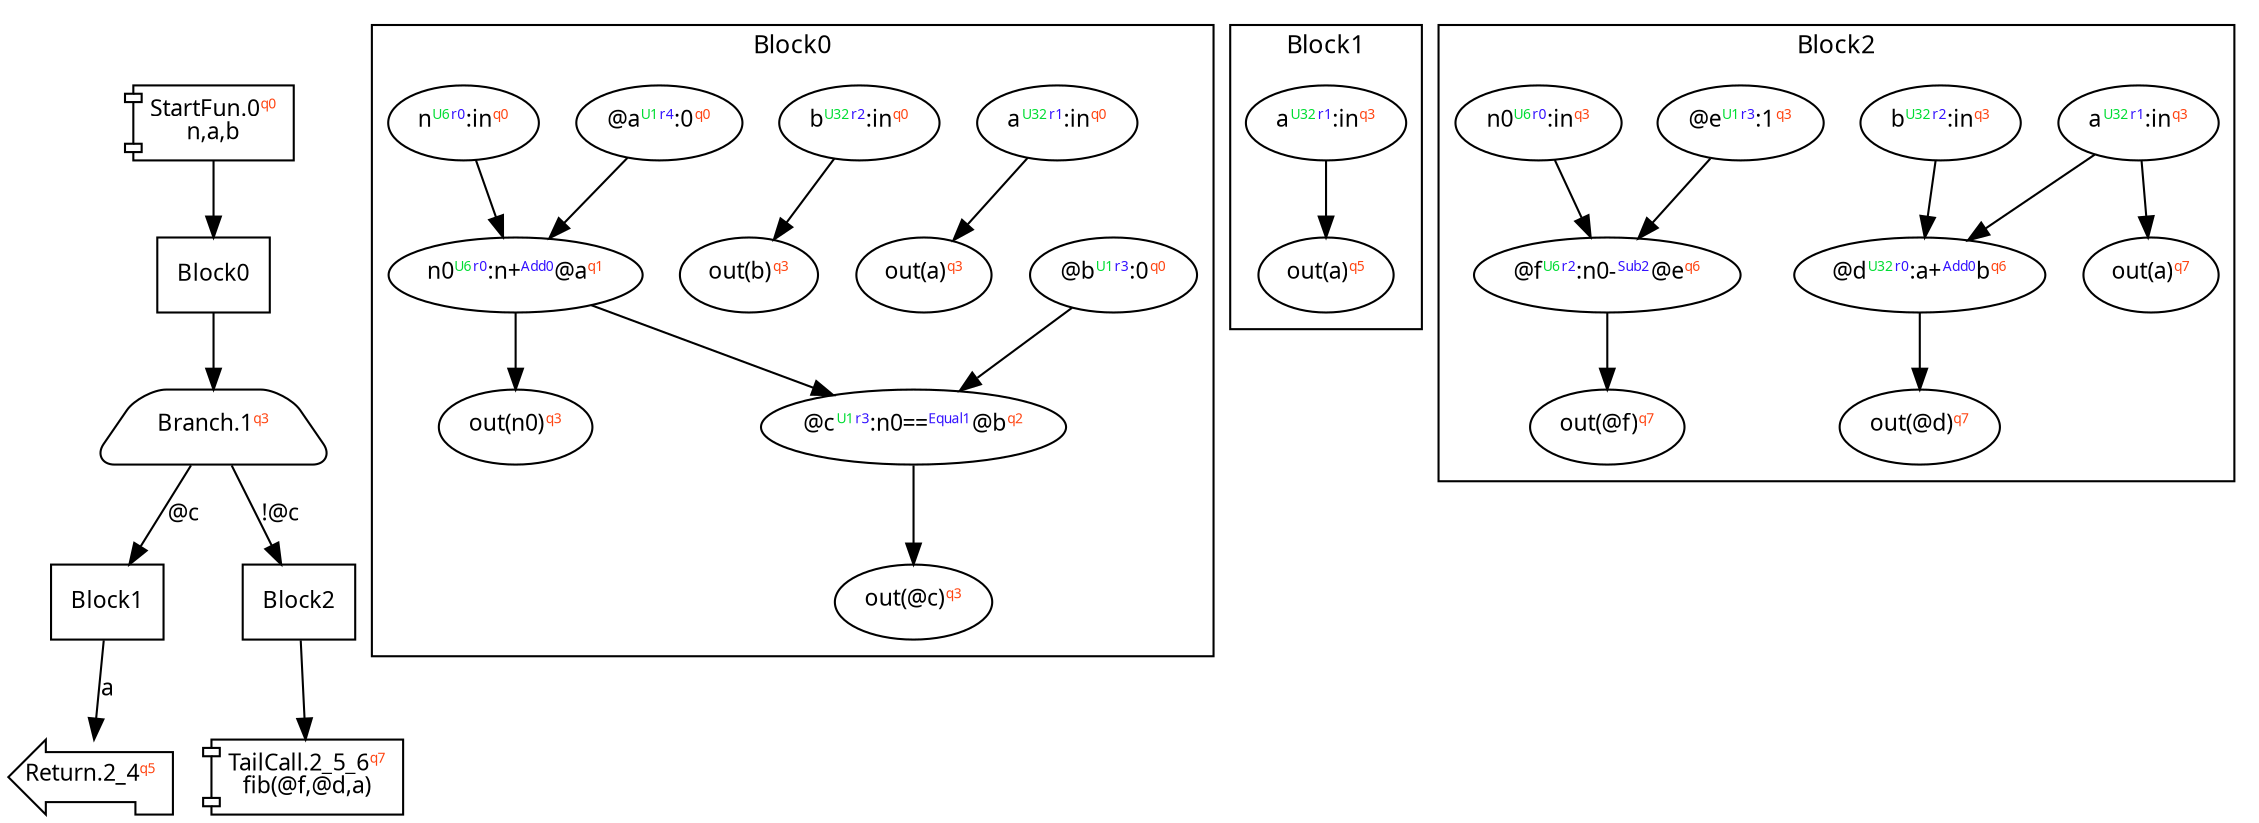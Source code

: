 digraph Program_ {
graph [fontname = "Monaco", fontsize = 12, ranksep = 0.5];
node [shape = box, fontname = "Monaco", fontsize = 11; colorscheme = pastel19];
edge [fontname = "Monaco", fontsize = 11; colorscheme = pastel19];
Jump0[label = <StartFun.0<font color="#ff4411" point-size="8"><sup>q0</sup></font><br/>n,a,b>; shape = component];
Jump0 -> Block0;
Jump1[
  label = <Branch.1<font color="#ff4411" point-size="8"><sup>q3</sup></font>>;
  shape = trapezium; style = rounded;
];
Block0 -> Jump1;
Jump1 -> Block1 [label="@c"];
Jump1 -> Block2 [label="!@c"];
Jump2_4[label = <Return.2_4<font color="#ff4411" point-size="8"><sup>q5</sup></font>>; shape = lpromoter];
Block1 -> Jump2_4 [label="a"];
Jump2_5_6[label = <TailCall.2_5_6<font color="#ff4411" point-size="8"><sup>q7</sup></font><br/>fib(@f,@d,a)>; shape = component];
Block2 -> Jump2_5_6;
Block0 [label = "Block0"];
Block1 [label = "Block1"];
Block2 [label = "Block2"];
subgraph cluster_dfg_Block0{
node [shape = oval];
label = "Block0";
ndBlock0_0 [label=<out(b)<font color="#ff4411" point-size="8"><sup>q3</sup></font>>];ndBlock0_1 [label=<out(n0)<font color="#ff4411" point-size="8"><sup>q3</sup></font>>];ndBlock0_2 [label=<@b<font color="#00dd33" point-size="8"><sup>U1</sup></font><font color="#3311ff" point-size="8"><sup>r3</sup></font>:0<font color="#ff4411" point-size="8"><sup>q0</sup></font>>];ndBlock0_3 [label=<out(@c)<font color="#ff4411" point-size="8"><sup>q3</sup></font>>];ndBlock0_4 [label=<a<font color="#00dd33" point-size="8"><sup>U32</sup></font><font color="#3311ff" point-size="8"><sup>r1</sup></font>:in<font color="#ff4411" point-size="8"><sup>q0</sup></font>>];ndBlock0_5 [label=<b<font color="#00dd33" point-size="8"><sup>U32</sup></font><font color="#3311ff" point-size="8"><sup>r2</sup></font>:in<font color="#ff4411" point-size="8"><sup>q0</sup></font>>];ndBlock0_6 [label=<@c<font color="#00dd33" point-size="8"><sup>U1</sup></font><font color="#3311ff" point-size="8"><sup>r3</sup></font>:n0==<font color="#3311ff" point-size="8"><sup>Equal1</sup></font>@b<font color="#ff4411" point-size="8"><sup>q2</sup></font>>];ndBlock0_7 [label=<@a<font color="#00dd33" point-size="8"><sup>U1</sup></font><font color="#3311ff" point-size="8"><sup>r4</sup></font>:0<font color="#ff4411" point-size="8"><sup>q0</sup></font>>];ndBlock0_8 [label=<n<font color="#00dd33" point-size="8"><sup>U6</sup></font><font color="#3311ff" point-size="8"><sup>r0</sup></font>:in<font color="#ff4411" point-size="8"><sup>q0</sup></font>>];ndBlock0_9 [label=<n0<font color="#00dd33" point-size="8"><sup>U6</sup></font><font color="#3311ff" point-size="8"><sup>r0</sup></font>:n+<font color="#3311ff" point-size="8"><sup>Add0</sup></font>@a<font color="#ff4411" point-size="8"><sup>q1</sup></font>>];ndBlock0_10 [label=<out(a)<font color="#ff4411" point-size="8"><sup>q3</sup></font>>];ndBlock0_4 -> ndBlock0_10; ndBlock0_6 -> ndBlock0_3; ndBlock0_2 -> ndBlock0_6; ndBlock0_9 -> ndBlock0_6; ndBlock0_7 -> ndBlock0_9; ndBlock0_8 -> ndBlock0_9; ndBlock0_5 -> ndBlock0_0; ndBlock0_9 -> ndBlock0_1; }subgraph cluster_dfg_Block1{
node [shape = oval];
label = "Block1";
ndBlock1_0 [label=<a<font color="#00dd33" point-size="8"><sup>U32</sup></font><font color="#3311ff" point-size="8"><sup>r1</sup></font>:in<font color="#ff4411" point-size="8"><sup>q3</sup></font>>];ndBlock1_1 [label=<out(a)<font color="#ff4411" point-size="8"><sup>q5</sup></font>>];ndBlock1_0 -> ndBlock1_1; }subgraph cluster_dfg_Block2{
node [shape = oval];
label = "Block2";
ndBlock2_0 [label=<@e<font color="#00dd33" point-size="8"><sup>U1</sup></font><font color="#3311ff" point-size="8"><sup>r3</sup></font>:1<font color="#ff4411" point-size="8"><sup>q3</sup></font>>];ndBlock2_1 [label=<@f<font color="#00dd33" point-size="8"><sup>U6</sup></font><font color="#3311ff" point-size="8"><sup>r2</sup></font>:n0-<font color="#3311ff" point-size="8"><sup>Sub2</sup></font>@e<font color="#ff4411" point-size="8"><sup>q6</sup></font>>];ndBlock2_2 [label=<out(@d)<font color="#ff4411" point-size="8"><sup>q7</sup></font>>];ndBlock2_3 [label=<@d<font color="#00dd33" point-size="8"><sup>U32</sup></font><font color="#3311ff" point-size="8"><sup>r0</sup></font>:a+<font color="#3311ff" point-size="8"><sup>Add0</sup></font>b<font color="#ff4411" point-size="8"><sup>q6</sup></font>>];ndBlock2_4 [label=<a<font color="#00dd33" point-size="8"><sup>U32</sup></font><font color="#3311ff" point-size="8"><sup>r1</sup></font>:in<font color="#ff4411" point-size="8"><sup>q3</sup></font>>];ndBlock2_5 [label=<out(a)<font color="#ff4411" point-size="8"><sup>q7</sup></font>>];ndBlock2_6 [label=<out(@f)<font color="#ff4411" point-size="8"><sup>q7</sup></font>>];ndBlock2_7 [label=<b<font color="#00dd33" point-size="8"><sup>U32</sup></font><font color="#3311ff" point-size="8"><sup>r2</sup></font>:in<font color="#ff4411" point-size="8"><sup>q3</sup></font>>];ndBlock2_8 [label=<n0<font color="#00dd33" point-size="8"><sup>U6</sup></font><font color="#3311ff" point-size="8"><sup>r0</sup></font>:in<font color="#ff4411" point-size="8"><sup>q3</sup></font>>];ndBlock2_4 -> ndBlock2_5; ndBlock2_3 -> ndBlock2_2; ndBlock2_4 -> ndBlock2_3; ndBlock2_7 -> ndBlock2_3; ndBlock2_0 -> ndBlock2_1; ndBlock2_8 -> ndBlock2_1; ndBlock2_1 -> ndBlock2_6; }}

